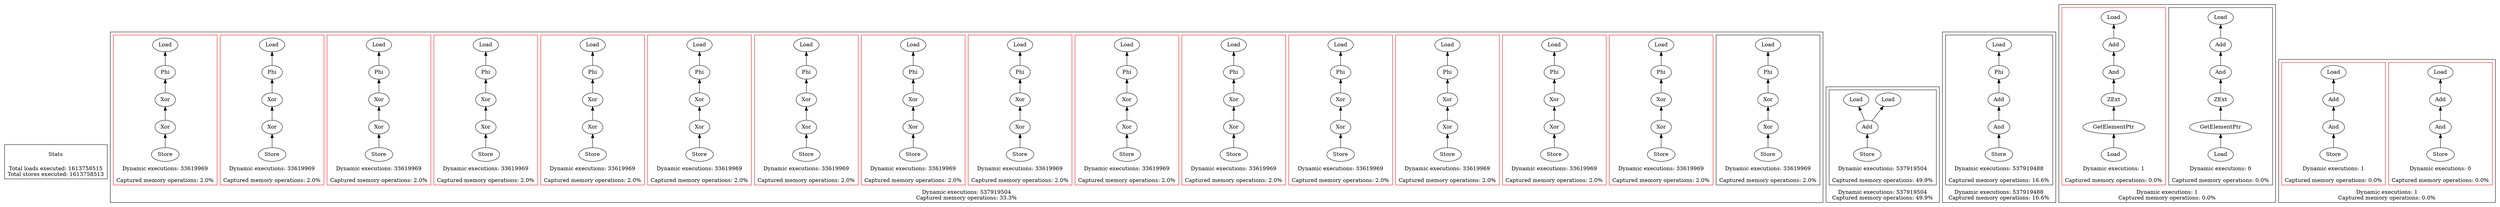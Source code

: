 strict digraph {
rankdir=BT
subgraph {
Stats [shape=plaintext]
cluster=true
label="Total loads executed: 1613758515\nTotal stores executed: 1613758513"
}
subgraph {
subgraph {
"0_0_53" [label="Phi"]
"0_0_18" [label="Load"]
"0_0_53" -> "0_0_18"
"0_0_80" [label="Xor"]
"0_0_80" -> "0_0_53"
{
rank=min
"0_0_35" [label="Store"]
}
"0_0_128" [label="Xor"]
"0_0_35" -> "0_0_128"
"0_0_128" -> "0_0_80"
cluster=true
label="Dynamic executions: 33619969\n\nCaptured memory operations: 2.0%"
}
subgraph {
"0_1_54" [label="Phi"]
"0_1_19" [label="Load"]
"0_1_54" -> "0_1_19"
{
rank=min
"0_1_36" [label="Store"]
}
"0_1_155" [label="Xor"]
"0_1_36" -> "0_1_155"
"0_1_77" [label="Xor"]
"0_1_155" -> "0_1_77"
"0_1_77" -> "0_1_54"
cluster=true
label="Dynamic executions: 33619969\n\nCaptured memory operations: 2.0%"
color=red
}
subgraph {
"0_2_137" [label="Xor"]
"0_2_71" [label="Xor"]
"0_2_137" -> "0_2_71"
{
rank=min
"0_2_37" [label="Store"]
}
"0_2_37" -> "0_2_137"
"0_2_55" [label="Phi"]
"0_2_20" [label="Load"]
"0_2_55" -> "0_2_20"
"0_2_71" -> "0_2_55"
cluster=true
label="Dynamic executions: 33619969\n\nCaptured memory operations: 2.0%"
color=red
}
subgraph {
{
rank=min
"0_3_38" [label="Store"]
}
"0_3_146" [label="Xor"]
"0_3_38" -> "0_3_146"
"0_3_74" [label="Xor"]
"0_3_56" [label="Phi"]
"0_3_74" -> "0_3_56"
"0_3_21" [label="Load"]
"0_3_56" -> "0_3_21"
"0_3_146" -> "0_3_74"
cluster=true
label="Dynamic executions: 33619969\n\nCaptured memory operations: 2.0%"
color=red
}
subgraph {
{
rank=min
"0_4_39" [label="Store"]
}
"0_4_140" [label="Xor"]
"0_4_39" -> "0_4_140"
"0_4_92" [label="Xor"]
"0_4_140" -> "0_4_92"
"0_4_57" [label="Phi"]
"0_4_92" -> "0_4_57"
"0_4_22" [label="Load"]
"0_4_57" -> "0_4_22"
cluster=true
label="Dynamic executions: 33619969\n\nCaptured memory operations: 2.0%"
color=red
}
subgraph {
{
rank=min
"0_5_40" [label="Store"]
}
"0_5_119" [label="Xor"]
"0_5_40" -> "0_5_119"
"0_5_89" [label="Xor"]
"0_5_58" [label="Phi"]
"0_5_89" -> "0_5_58"
"0_5_23" [label="Load"]
"0_5_58" -> "0_5_23"
"0_5_119" -> "0_5_89"
cluster=true
label="Dynamic executions: 33619969\n\nCaptured memory operations: 2.0%"
color=red
}
subgraph {
"0_6_83" [label="Xor"]
"0_6_59" [label="Phi"]
"0_6_83" -> "0_6_59"
"0_6_149" [label="Xor"]
"0_6_149" -> "0_6_83"
"0_6_24" [label="Load"]
"0_6_59" -> "0_6_24"
{
rank=min
"0_6_41" [label="Store"]
}
"0_6_41" -> "0_6_149"
cluster=true
label="Dynamic executions: 33619969\n\nCaptured memory operations: 2.0%"
color=red
}
subgraph {
"0_7_86" [label="Xor"]
"0_7_60" [label="Phi"]
"0_7_86" -> "0_7_60"
"0_7_25" [label="Load"]
"0_7_60" -> "0_7_25"
{
rank=min
"0_7_42" [label="Store"]
}
"0_7_158" [label="Xor"]
"0_7_42" -> "0_7_158"
"0_7_158" -> "0_7_86"
cluster=true
label="Dynamic executions: 33619969\n\nCaptured memory operations: 2.0%"
color=red
}
subgraph {
{
rank=min
"0_8_43" [label="Store"]
}
"0_8_152" [label="Xor"]
"0_8_43" -> "0_8_152"
"0_8_104" [label="Xor"]
"0_8_61" [label="Phi"]
"0_8_104" -> "0_8_61"
"0_8_152" -> "0_8_104"
"0_8_26" [label="Load"]
"0_8_61" -> "0_8_26"
cluster=true
label="Dynamic executions: 33619969\n\nCaptured memory operations: 2.0%"
color=red
}
subgraph {
"0_9_101" [label="Xor"]
"0_9_62" [label="Phi"]
"0_9_101" -> "0_9_62"
{
rank=min
"0_9_44" [label="Store"]
}
"0_9_131" [label="Xor"]
"0_9_44" -> "0_9_131"
"0_9_131" -> "0_9_101"
"0_9_27" [label="Load"]
"0_9_62" -> "0_9_27"
cluster=true
label="Dynamic executions: 33619969\n\nCaptured memory operations: 2.0%"
color=red
}
subgraph {
{
rank=min
"0_10_45" [label="Store"]
}
"0_10_161" [label="Xor"]
"0_10_45" -> "0_10_161"
"0_10_95" [label="Xor"]
"0_10_161" -> "0_10_95"
"0_10_63" [label="Phi"]
"0_10_28" [label="Load"]
"0_10_63" -> "0_10_28"
"0_10_95" -> "0_10_63"
cluster=true
label="Dynamic executions: 33619969\n\nCaptured memory operations: 2.0%"
color=red
}
subgraph {
"0_11_98" [label="Xor"]
"0_11_64" [label="Phi"]
"0_11_98" -> "0_11_64"
"0_11_29" [label="Load"]
"0_11_64" -> "0_11_29"
{
rank=min
"0_11_46" [label="Store"]
}
"0_11_122" [label="Xor"]
"0_11_46" -> "0_11_122"
"0_11_122" -> "0_11_98"
cluster=true
label="Dynamic executions: 33619969\n\nCaptured memory operations: 2.0%"
color=red
}
subgraph {
"0_12_116" [label="Xor"]
"0_12_65" [label="Phi"]
"0_12_116" -> "0_12_65"
{
rank=min
"0_12_47" [label="Store"]
}
"0_12_164" [label="Xor"]
"0_12_47" -> "0_12_164"
"0_12_164" -> "0_12_116"
"0_12_30" [label="Load"]
"0_12_65" -> "0_12_30"
cluster=true
label="Dynamic executions: 33619969\n\nCaptured memory operations: 2.0%"
color=red
}
subgraph {
"0_13_143" [label="Xor"]
"0_13_113" [label="Xor"]
"0_13_143" -> "0_13_113"
"0_13_66" [label="Phi"]
"0_13_31" [label="Load"]
"0_13_66" -> "0_13_31"
"0_13_113" -> "0_13_66"
{
rank=min
"0_13_48" [label="Store"]
}
"0_13_48" -> "0_13_143"
cluster=true
label="Dynamic executions: 33619969\n\nCaptured memory operations: 2.0%"
color=red
}
subgraph {
"0_14_67" [label="Phi"]
"0_14_32" [label="Load"]
"0_14_67" -> "0_14_32"
"0_14_125" [label="Xor"]
"0_14_107" [label="Xor"]
"0_14_125" -> "0_14_107"
{
rank=min
"0_14_49" [label="Store"]
}
"0_14_49" -> "0_14_125"
"0_14_107" -> "0_14_67"
cluster=true
label="Dynamic executions: 33619969\n\nCaptured memory operations: 2.0%"
color=red
}
subgraph {
{
rank=min
"0_15_50" [label="Store"]
}
"0_15_134" [label="Xor"]
"0_15_50" -> "0_15_134"
"0_15_68" [label="Phi"]
"0_15_33" [label="Load"]
"0_15_68" -> "0_15_33"
"0_15_110" [label="Xor"]
"0_15_134" -> "0_15_110"
"0_15_110" -> "0_15_68"
cluster=true
label="Dynamic executions: 33619969\n\nCaptured memory operations: 2.0%"
color=red
}
cluster=true
label="Dynamic executions: 537919504\nCaptured memory operations: 33.3%"
}
subgraph {
subgraph {
"1_0_173" [label="Add"]
"1_0_170" [label="Load"]
"1_0_173" -> "1_0_170"
"1_0_172" [label="Load"]
"1_0_173" -> "1_0_172"
{
rank=min
"1_0_175" [label="Store"]
}
"1_0_175" -> "1_0_173"
cluster=true
label="Dynamic executions: 537919504\n\nCaptured memory operations: 49.9%"
}
cluster=true
label="Dynamic executions: 537919504\nCaptured memory operations: 49.9%"
}
subgraph {
subgraph {
{
rank=min
"2_0_215" [label="Store"]
}
"2_0_214" [label="And"]
"2_0_215" -> "2_0_214"
"2_0_213" [label="Add"]
"2_0_214" -> "2_0_213"
"2_0_208" [label="Phi"]
"2_0_213" -> "2_0_208"
"2_0_194" [label="Load"]
"2_0_208" -> "2_0_194"
cluster=true
label="Dynamic executions: 537919488\n\nCaptured memory operations: 16.6%"
}
cluster=true
label="Dynamic executions: 537919488\nCaptured memory operations: 16.6%"
}
subgraph {
subgraph {
"3_0_186" [label="Add"]
"3_0_181" [label="Load"]
"3_0_186" -> "3_0_181"
"3_0_187" [label="And"]
"3_0_187" -> "3_0_186"
"3_0_190" [label="GetElementPtr"]
"3_0_189" [label="ZExt"]
"3_0_190" -> "3_0_189"
"3_0_189" -> "3_0_187"
{
rank=min
"3_0_191" [label="Load"]
}
"3_0_191" -> "3_0_190"
cluster=true
label="Dynamic executions: 0\n\nCaptured memory operations: 0.0%"
}
subgraph {
{
rank=min
"3_1_229" [label="Load"]
}
"3_1_228" [label="GetElementPtr"]
"3_1_229" -> "3_1_228"
"3_1_224" [label="Add"]
"3_1_219" [label="Load"]
"3_1_224" -> "3_1_219"
"3_1_225" [label="And"]
"3_1_225" -> "3_1_224"
"3_1_227" [label="ZExt"]
"3_1_227" -> "3_1_225"
"3_1_228" -> "3_1_227"
cluster=true
label="Dynamic executions: 1\n\nCaptured memory operations: 0.0%"
color=red
}
cluster=true
label="Dynamic executions: 1\nCaptured memory operations: 0.0%"
}
subgraph {
subgraph {
"4_0_186" [label="Add"]
"4_0_181" [label="Load"]
"4_0_186" -> "4_0_181"
"4_0_187" [label="And"]
"4_0_187" -> "4_0_186"
{
rank=min
"4_0_188" [label="Store"]
}
"4_0_188" -> "4_0_187"
cluster=true
label="Dynamic executions: 0\n\nCaptured memory operations: 0.0%"
color=red
}
subgraph {
"4_1_224" [label="Add"]
"4_1_219" [label="Load"]
"4_1_224" -> "4_1_219"
{
rank=min
"4_1_226" [label="Store"]
}
"4_1_225" [label="And"]
"4_1_226" -> "4_1_225"
"4_1_225" -> "4_1_224"
cluster=true
label="Dynamic executions: 1\n\nCaptured memory operations: 0.0%"
color=red
}
cluster=true
label="Dynamic executions: 1\nCaptured memory operations: 0.0%"
}
}
